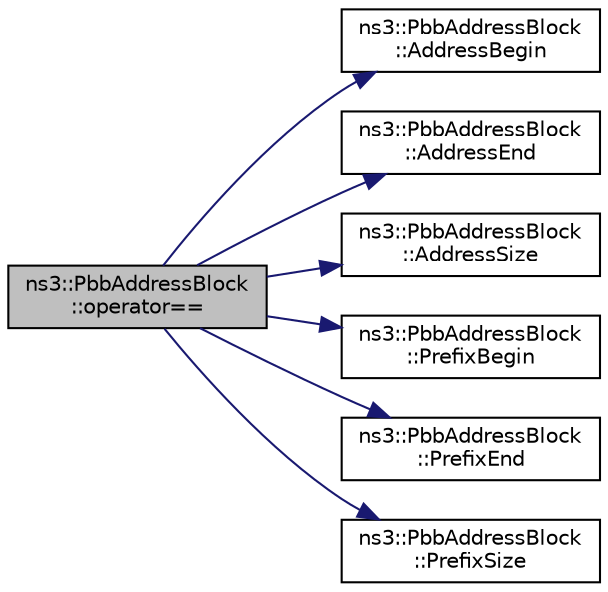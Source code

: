 digraph "ns3::PbbAddressBlock::operator=="
{
 // LATEX_PDF_SIZE
  edge [fontname="Helvetica",fontsize="10",labelfontname="Helvetica",labelfontsize="10"];
  node [fontname="Helvetica",fontsize="10",shape=record];
  rankdir="LR";
  Node1 [label="ns3::PbbAddressBlock\l::operator==",height=0.2,width=0.4,color="black", fillcolor="grey75", style="filled", fontcolor="black",tooltip="Equality operator for PbbAddressBlock."];
  Node1 -> Node2 [color="midnightblue",fontsize="10",style="solid",fontname="Helvetica"];
  Node2 [label="ns3::PbbAddressBlock\l::AddressBegin",height=0.2,width=0.4,color="black", fillcolor="white", style="filled",URL="$classns3_1_1_pbb_address_block.html#a3eb4e97961cf32ffc66692ed2e9e8774",tooltip=" "];
  Node1 -> Node3 [color="midnightblue",fontsize="10",style="solid",fontname="Helvetica"];
  Node3 [label="ns3::PbbAddressBlock\l::AddressEnd",height=0.2,width=0.4,color="black", fillcolor="white", style="filled",URL="$classns3_1_1_pbb_address_block.html#acf5ebced174e6605bff8cb3a439a81ae",tooltip=" "];
  Node1 -> Node4 [color="midnightblue",fontsize="10",style="solid",fontname="Helvetica"];
  Node4 [label="ns3::PbbAddressBlock\l::AddressSize",height=0.2,width=0.4,color="black", fillcolor="white", style="filled",URL="$classns3_1_1_pbb_address_block.html#a84f848e9c29760d822ddc843886aa439",tooltip=" "];
  Node1 -> Node5 [color="midnightblue",fontsize="10",style="solid",fontname="Helvetica"];
  Node5 [label="ns3::PbbAddressBlock\l::PrefixBegin",height=0.2,width=0.4,color="black", fillcolor="white", style="filled",URL="$classns3_1_1_pbb_address_block.html#a25bc50d9f7ba1a17821a0907ac7ba352",tooltip=" "];
  Node1 -> Node6 [color="midnightblue",fontsize="10",style="solid",fontname="Helvetica"];
  Node6 [label="ns3::PbbAddressBlock\l::PrefixEnd",height=0.2,width=0.4,color="black", fillcolor="white", style="filled",URL="$classns3_1_1_pbb_address_block.html#a10027797f34518ea3921a610011fc9d7",tooltip=" "];
  Node1 -> Node7 [color="midnightblue",fontsize="10",style="solid",fontname="Helvetica"];
  Node7 [label="ns3::PbbAddressBlock\l::PrefixSize",height=0.2,width=0.4,color="black", fillcolor="white", style="filled",URL="$classns3_1_1_pbb_address_block.html#a3fde50772329b59d0e7202398684a302",tooltip=" "];
}
